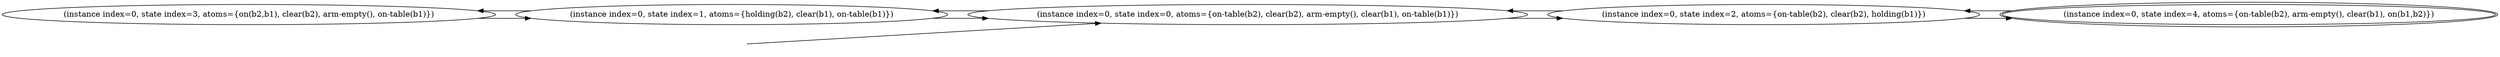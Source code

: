 digraph {
rankdir="LR"
s3[label="(instance index=0, state index=3, atoms={on(b2,b1), clear(b2), arm-empty(), on-table(b1)})"]
s1[label="(instance index=0, state index=1, atoms={holding(b2), clear(b1), on-table(b1)})"]
s0[label="(instance index=0, state index=0, atoms={on-table(b2), clear(b2), arm-empty(), clear(b1), on-table(b1)})"]
s2[label="(instance index=0, state index=2, atoms={on-table(b2), clear(b2), holding(b1)})"]
s4[peripheries=2,label="(instance index=0, state index=4, atoms={on-table(b2), arm-empty(), clear(b1), on(b1,b2)})"]
Dangling [ label = "", style = invis ]
{ rank = same; Dangling }
Dangling -> s0
{ rank = same; s0}
{ rank = same; s1}
{ rank = same; s0}
{ rank = same; s2}
{ rank = same; s4}
{
s3->s1
}
{
s1->s3
s1->s0
}
{
s0->s2
s0->s1
}
{
s2->s0
s2->s4
}
{
s4->s2
}
}

